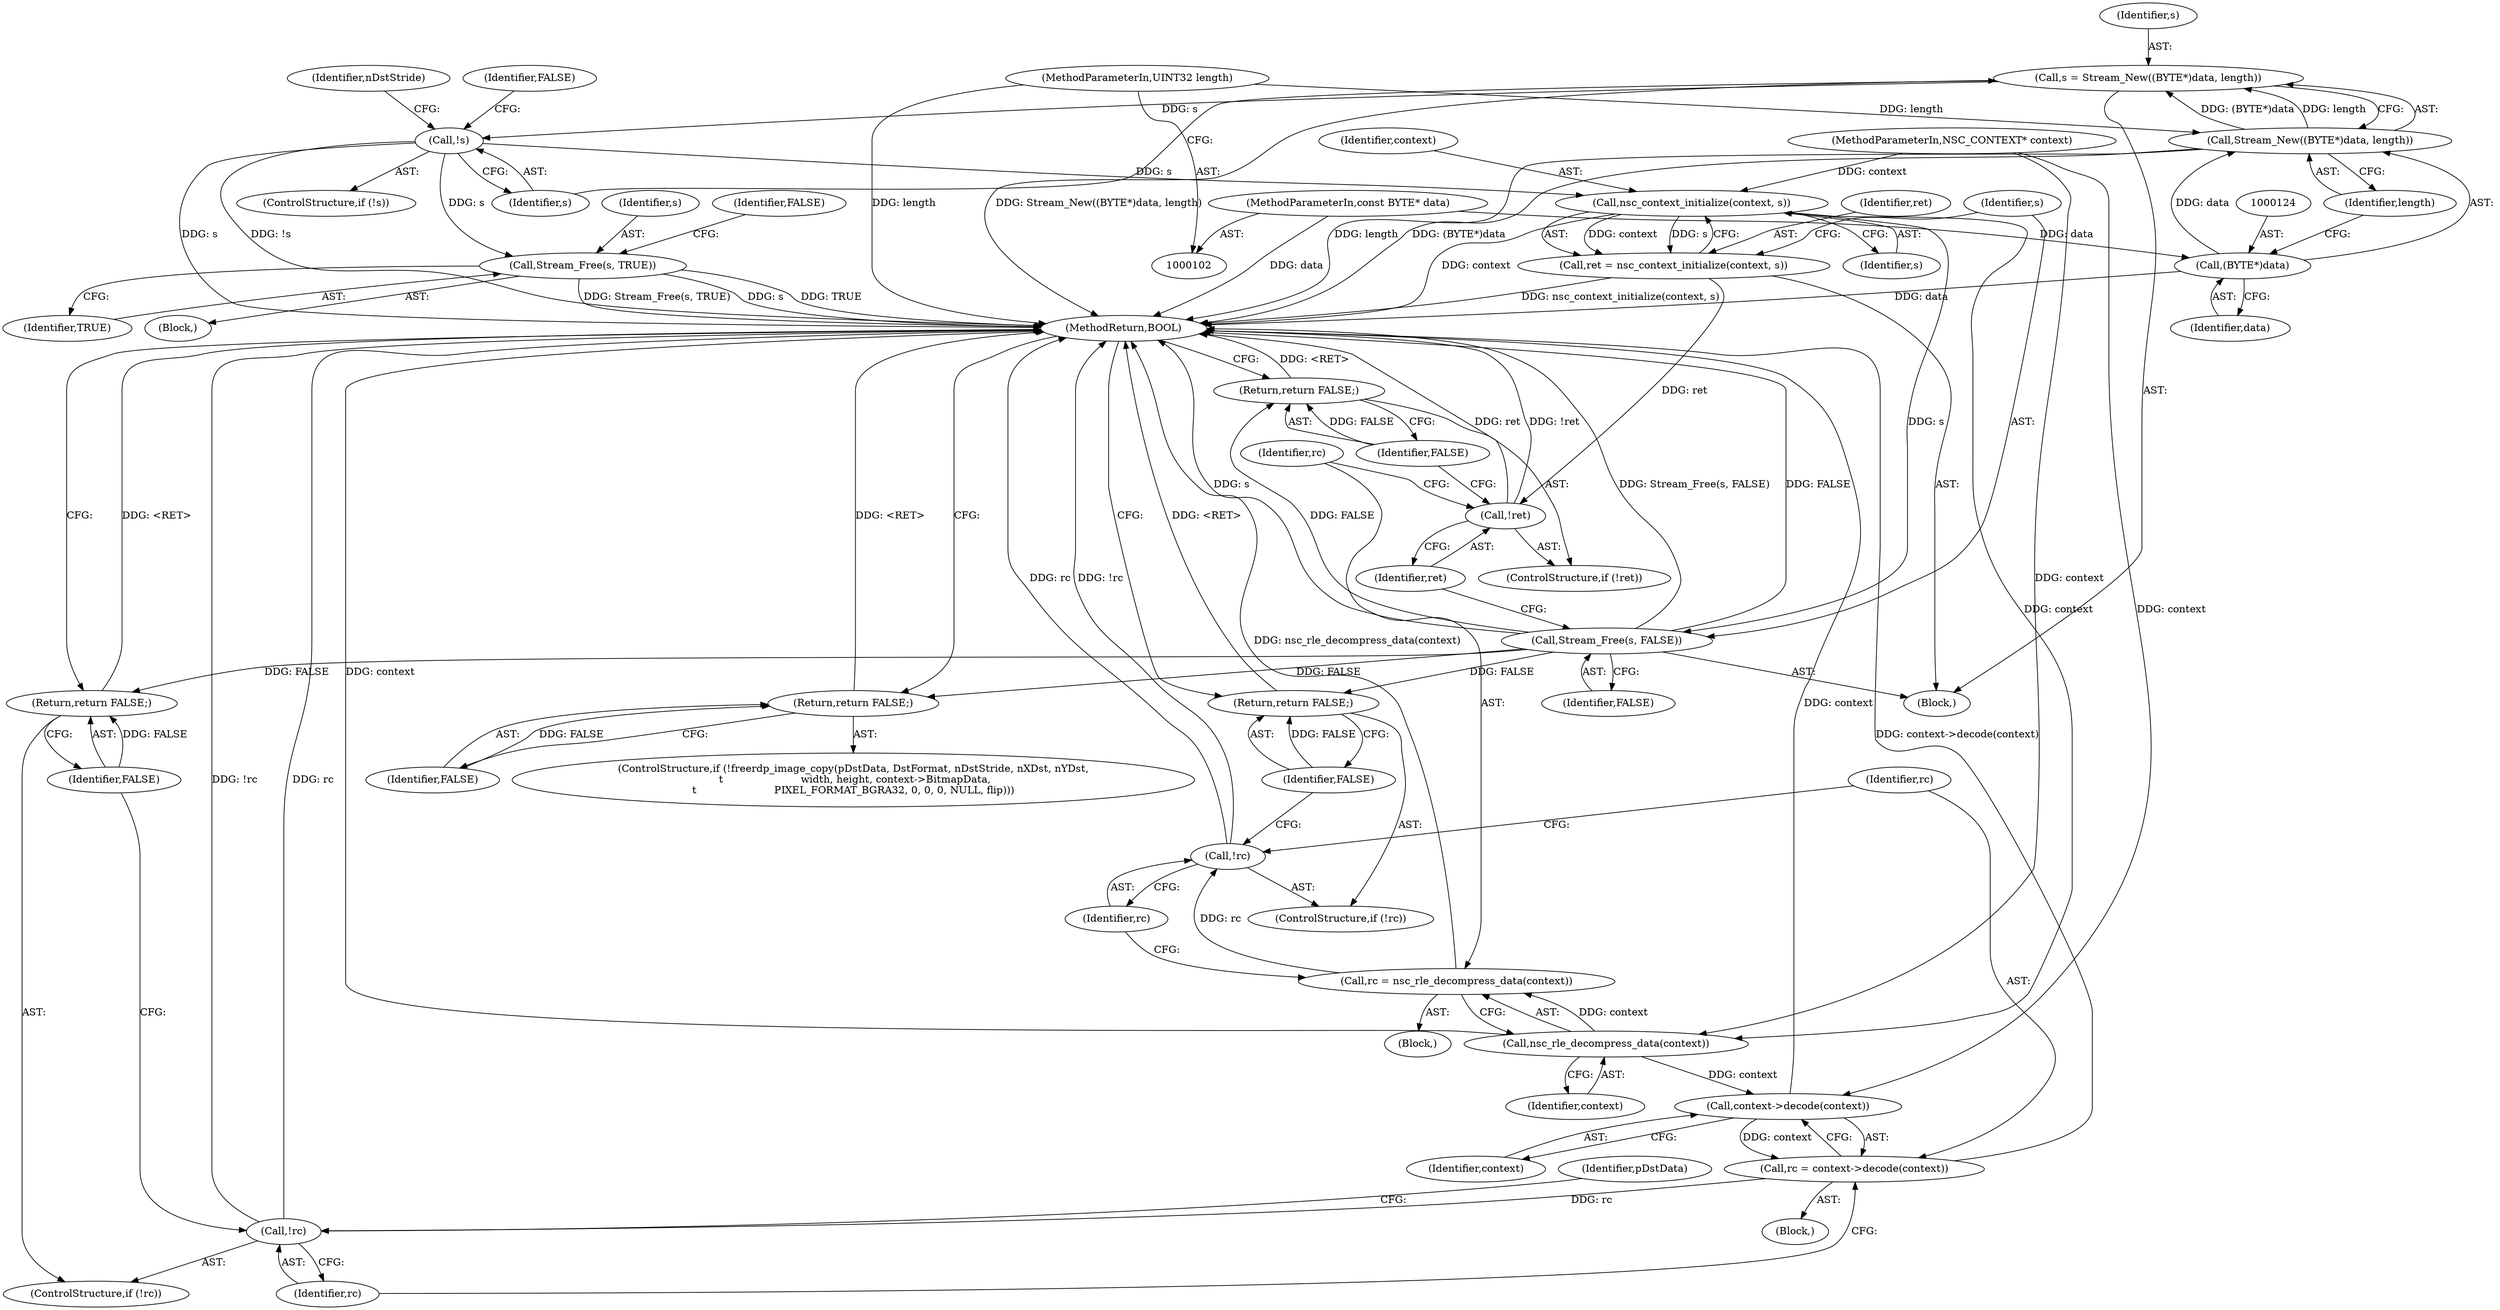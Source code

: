 digraph "0_FreeRDP_d1112c279bd1a327e8e4d0b5f371458bf2579659_0@pointer" {
"1000120" [label="(Call,s = Stream_New((BYTE*)data, length))"];
"1000122" [label="(Call,Stream_New((BYTE*)data, length))"];
"1000123" [label="(Call,(BYTE*)data)"];
"1000107" [label="(MethodParameterIn,const BYTE* data)"];
"1000108" [label="(MethodParameterIn,UINT32 length)"];
"1000128" [label="(Call,!s)"];
"1000181" [label="(Call,Stream_Free(s, TRUE))"];
"1000198" [label="(Call,nsc_context_initialize(context, s))"];
"1000196" [label="(Call,ret = nsc_context_initialize(context, s))"];
"1000205" [label="(Call,!ret)"];
"1000201" [label="(Call,Stream_Free(s, FALSE))"];
"1000207" [label="(Return,return FALSE;)"];
"1000218" [label="(Return,return FALSE;)"];
"1000229" [label="(Return,return FALSE;)"];
"1000250" [label="(Return,return FALSE;)"];
"1000213" [label="(Call,nsc_rle_decompress_data(context))"];
"1000211" [label="(Call,rc = nsc_rle_decompress_data(context))"];
"1000216" [label="(Call,!rc)"];
"1000224" [label="(Call,context->decode(context))"];
"1000222" [label="(Call,rc = context->decode(context))"];
"1000227" [label="(Call,!rc)"];
"1000204" [label="(ControlStructure,if (!ret))"];
"1000197" [label="(Identifier,ret)"];
"1000125" [label="(Identifier,data)"];
"1000225" [label="(Identifier,context)"];
"1000227" [label="(Call,!rc)"];
"1000217" [label="(Identifier,rc)"];
"1000229" [label="(Return,return FALSE;)"];
"1000183" [label="(Identifier,TRUE)"];
"1000254" [label="(MethodReturn,BOOL)"];
"1000203" [label="(Identifier,FALSE)"];
"1000234" [label="(Identifier,pDstData)"];
"1000201" [label="(Call,Stream_Free(s, FALSE))"];
"1000202" [label="(Identifier,s)"];
"1000251" [label="(Identifier,FALSE)"];
"1000182" [label="(Identifier,s)"];
"1000219" [label="(Identifier,FALSE)"];
"1000216" [label="(Call,!rc)"];
"1000223" [label="(Identifier,rc)"];
"1000218" [label="(Return,return FALSE;)"];
"1000198" [label="(Call,nsc_context_initialize(context, s))"];
"1000122" [label="(Call,Stream_New((BYTE*)data, length))"];
"1000123" [label="(Call,(BYTE*)data)"];
"1000127" [label="(ControlStructure,if (!s))"];
"1000144" [label="(Block,)"];
"1000228" [label="(Identifier,rc)"];
"1000224" [label="(Call,context->decode(context))"];
"1000250" [label="(Return,return FALSE;)"];
"1000220" [label="(Block,)"];
"1000200" [label="(Identifier,s)"];
"1000214" [label="(Identifier,context)"];
"1000209" [label="(Block,)"];
"1000181" [label="(Call,Stream_Free(s, TRUE))"];
"1000205" [label="(Call,!ret)"];
"1000207" [label="(Return,return FALSE;)"];
"1000222" [label="(Call,rc = context->decode(context))"];
"1000129" [label="(Identifier,s)"];
"1000103" [label="(MethodParameterIn,NSC_CONTEXT* context)"];
"1000126" [label="(Identifier,length)"];
"1000199" [label="(Identifier,context)"];
"1000211" [label="(Call,rc = nsc_rle_decompress_data(context))"];
"1000226" [label="(ControlStructure,if (!rc))"];
"1000231" [label="(ControlStructure,if (!freerdp_image_copy(pDstData, DstFormat, nDstStride, nXDst, nYDst,\n \t                        width, height, context->BitmapData,\n\t                        PIXEL_FORMAT_BGRA32, 0, 0, 0, NULL, flip)))"];
"1000117" [label="(Block,)"];
"1000185" [label="(Identifier,FALSE)"];
"1000120" [label="(Call,s = Stream_New((BYTE*)data, length))"];
"1000108" [label="(MethodParameterIn,UINT32 length)"];
"1000134" [label="(Identifier,nDstStride)"];
"1000121" [label="(Identifier,s)"];
"1000206" [label="(Identifier,ret)"];
"1000208" [label="(Identifier,FALSE)"];
"1000128" [label="(Call,!s)"];
"1000215" [label="(ControlStructure,if (!rc))"];
"1000230" [label="(Identifier,FALSE)"];
"1000213" [label="(Call,nsc_rle_decompress_data(context))"];
"1000107" [label="(MethodParameterIn,const BYTE* data)"];
"1000131" [label="(Identifier,FALSE)"];
"1000212" [label="(Identifier,rc)"];
"1000196" [label="(Call,ret = nsc_context_initialize(context, s))"];
"1000120" -> "1000117"  [label="AST: "];
"1000120" -> "1000122"  [label="CFG: "];
"1000121" -> "1000120"  [label="AST: "];
"1000122" -> "1000120"  [label="AST: "];
"1000129" -> "1000120"  [label="CFG: "];
"1000120" -> "1000254"  [label="DDG: Stream_New((BYTE*)data, length)"];
"1000122" -> "1000120"  [label="DDG: (BYTE*)data"];
"1000122" -> "1000120"  [label="DDG: length"];
"1000120" -> "1000128"  [label="DDG: s"];
"1000122" -> "1000126"  [label="CFG: "];
"1000123" -> "1000122"  [label="AST: "];
"1000126" -> "1000122"  [label="AST: "];
"1000122" -> "1000254"  [label="DDG: length"];
"1000122" -> "1000254"  [label="DDG: (BYTE*)data"];
"1000123" -> "1000122"  [label="DDG: data"];
"1000108" -> "1000122"  [label="DDG: length"];
"1000123" -> "1000125"  [label="CFG: "];
"1000124" -> "1000123"  [label="AST: "];
"1000125" -> "1000123"  [label="AST: "];
"1000126" -> "1000123"  [label="CFG: "];
"1000123" -> "1000254"  [label="DDG: data"];
"1000107" -> "1000123"  [label="DDG: data"];
"1000107" -> "1000102"  [label="AST: "];
"1000107" -> "1000254"  [label="DDG: data"];
"1000108" -> "1000102"  [label="AST: "];
"1000108" -> "1000254"  [label="DDG: length"];
"1000128" -> "1000127"  [label="AST: "];
"1000128" -> "1000129"  [label="CFG: "];
"1000129" -> "1000128"  [label="AST: "];
"1000131" -> "1000128"  [label="CFG: "];
"1000134" -> "1000128"  [label="CFG: "];
"1000128" -> "1000254"  [label="DDG: s"];
"1000128" -> "1000254"  [label="DDG: !s"];
"1000128" -> "1000181"  [label="DDG: s"];
"1000128" -> "1000198"  [label="DDG: s"];
"1000181" -> "1000144"  [label="AST: "];
"1000181" -> "1000183"  [label="CFG: "];
"1000182" -> "1000181"  [label="AST: "];
"1000183" -> "1000181"  [label="AST: "];
"1000185" -> "1000181"  [label="CFG: "];
"1000181" -> "1000254"  [label="DDG: Stream_Free(s, TRUE)"];
"1000181" -> "1000254"  [label="DDG: s"];
"1000181" -> "1000254"  [label="DDG: TRUE"];
"1000198" -> "1000196"  [label="AST: "];
"1000198" -> "1000200"  [label="CFG: "];
"1000199" -> "1000198"  [label="AST: "];
"1000200" -> "1000198"  [label="AST: "];
"1000196" -> "1000198"  [label="CFG: "];
"1000198" -> "1000254"  [label="DDG: context"];
"1000198" -> "1000196"  [label="DDG: context"];
"1000198" -> "1000196"  [label="DDG: s"];
"1000103" -> "1000198"  [label="DDG: context"];
"1000198" -> "1000201"  [label="DDG: s"];
"1000198" -> "1000213"  [label="DDG: context"];
"1000196" -> "1000117"  [label="AST: "];
"1000197" -> "1000196"  [label="AST: "];
"1000202" -> "1000196"  [label="CFG: "];
"1000196" -> "1000254"  [label="DDG: nsc_context_initialize(context, s)"];
"1000196" -> "1000205"  [label="DDG: ret"];
"1000205" -> "1000204"  [label="AST: "];
"1000205" -> "1000206"  [label="CFG: "];
"1000206" -> "1000205"  [label="AST: "];
"1000208" -> "1000205"  [label="CFG: "];
"1000212" -> "1000205"  [label="CFG: "];
"1000205" -> "1000254"  [label="DDG: !ret"];
"1000205" -> "1000254"  [label="DDG: ret"];
"1000201" -> "1000117"  [label="AST: "];
"1000201" -> "1000203"  [label="CFG: "];
"1000202" -> "1000201"  [label="AST: "];
"1000203" -> "1000201"  [label="AST: "];
"1000206" -> "1000201"  [label="CFG: "];
"1000201" -> "1000254"  [label="DDG: Stream_Free(s, FALSE)"];
"1000201" -> "1000254"  [label="DDG: FALSE"];
"1000201" -> "1000254"  [label="DDG: s"];
"1000201" -> "1000207"  [label="DDG: FALSE"];
"1000201" -> "1000218"  [label="DDG: FALSE"];
"1000201" -> "1000229"  [label="DDG: FALSE"];
"1000201" -> "1000250"  [label="DDG: FALSE"];
"1000207" -> "1000204"  [label="AST: "];
"1000207" -> "1000208"  [label="CFG: "];
"1000208" -> "1000207"  [label="AST: "];
"1000254" -> "1000207"  [label="CFG: "];
"1000207" -> "1000254"  [label="DDG: <RET>"];
"1000208" -> "1000207"  [label="DDG: FALSE"];
"1000218" -> "1000215"  [label="AST: "];
"1000218" -> "1000219"  [label="CFG: "];
"1000219" -> "1000218"  [label="AST: "];
"1000254" -> "1000218"  [label="CFG: "];
"1000218" -> "1000254"  [label="DDG: <RET>"];
"1000219" -> "1000218"  [label="DDG: FALSE"];
"1000229" -> "1000226"  [label="AST: "];
"1000229" -> "1000230"  [label="CFG: "];
"1000230" -> "1000229"  [label="AST: "];
"1000254" -> "1000229"  [label="CFG: "];
"1000229" -> "1000254"  [label="DDG: <RET>"];
"1000230" -> "1000229"  [label="DDG: FALSE"];
"1000250" -> "1000231"  [label="AST: "];
"1000250" -> "1000251"  [label="CFG: "];
"1000251" -> "1000250"  [label="AST: "];
"1000254" -> "1000250"  [label="CFG: "];
"1000250" -> "1000254"  [label="DDG: <RET>"];
"1000251" -> "1000250"  [label="DDG: FALSE"];
"1000213" -> "1000211"  [label="AST: "];
"1000213" -> "1000214"  [label="CFG: "];
"1000214" -> "1000213"  [label="AST: "];
"1000211" -> "1000213"  [label="CFG: "];
"1000213" -> "1000254"  [label="DDG: context"];
"1000213" -> "1000211"  [label="DDG: context"];
"1000103" -> "1000213"  [label="DDG: context"];
"1000213" -> "1000224"  [label="DDG: context"];
"1000211" -> "1000209"  [label="AST: "];
"1000212" -> "1000211"  [label="AST: "];
"1000217" -> "1000211"  [label="CFG: "];
"1000211" -> "1000254"  [label="DDG: nsc_rle_decompress_data(context)"];
"1000211" -> "1000216"  [label="DDG: rc"];
"1000216" -> "1000215"  [label="AST: "];
"1000216" -> "1000217"  [label="CFG: "];
"1000217" -> "1000216"  [label="AST: "];
"1000219" -> "1000216"  [label="CFG: "];
"1000223" -> "1000216"  [label="CFG: "];
"1000216" -> "1000254"  [label="DDG: !rc"];
"1000216" -> "1000254"  [label="DDG: rc"];
"1000224" -> "1000222"  [label="AST: "];
"1000224" -> "1000225"  [label="CFG: "];
"1000225" -> "1000224"  [label="AST: "];
"1000222" -> "1000224"  [label="CFG: "];
"1000224" -> "1000254"  [label="DDG: context"];
"1000224" -> "1000222"  [label="DDG: context"];
"1000103" -> "1000224"  [label="DDG: context"];
"1000222" -> "1000220"  [label="AST: "];
"1000223" -> "1000222"  [label="AST: "];
"1000228" -> "1000222"  [label="CFG: "];
"1000222" -> "1000254"  [label="DDG: context->decode(context)"];
"1000222" -> "1000227"  [label="DDG: rc"];
"1000227" -> "1000226"  [label="AST: "];
"1000227" -> "1000228"  [label="CFG: "];
"1000228" -> "1000227"  [label="AST: "];
"1000230" -> "1000227"  [label="CFG: "];
"1000234" -> "1000227"  [label="CFG: "];
"1000227" -> "1000254"  [label="DDG: !rc"];
"1000227" -> "1000254"  [label="DDG: rc"];
}
